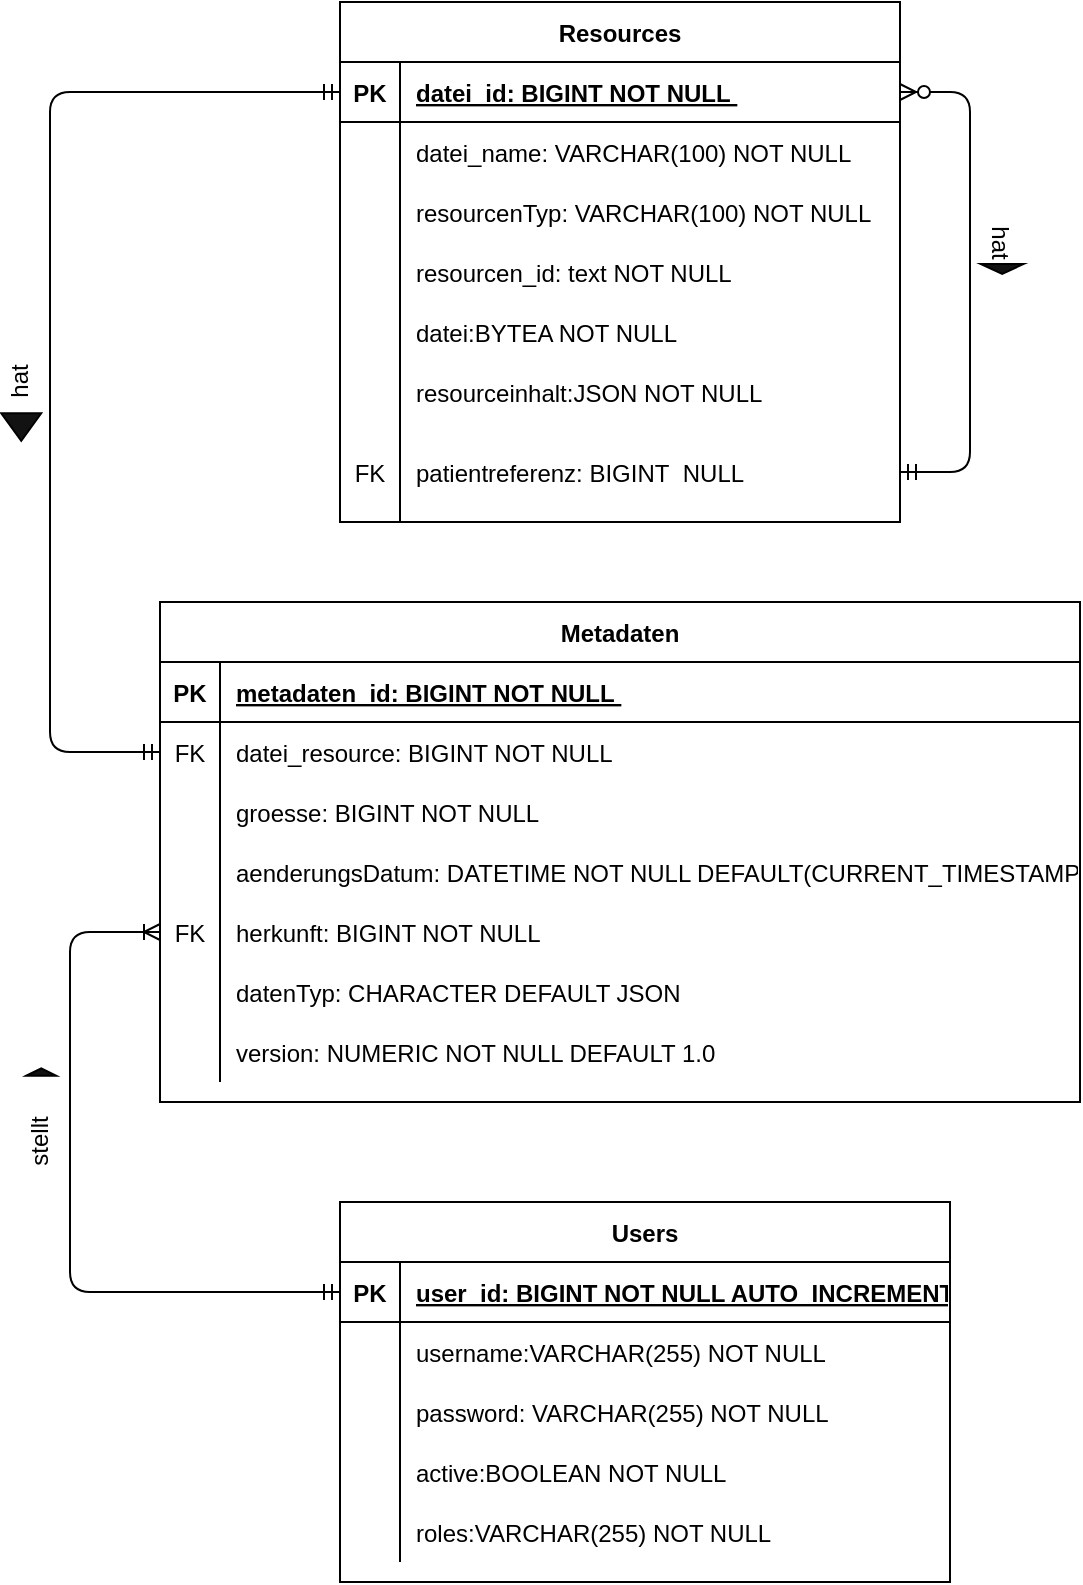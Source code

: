 <mxfile version="14.5.1" type="device"><diagram id="R2lEEEUBdFMjLlhIrx00" name="Page-1"><mxGraphModel dx="1264" dy="592" grid="1" gridSize="10" guides="1" tooltips="1" connect="1" arrows="1" fold="1" page="1" pageScale="1" pageWidth="850" pageHeight="1100" math="0" shadow="0" extFonts="Permanent Marker^https://fonts.googleapis.com/css?family=Permanent+Marker"><root><mxCell id="0"/><mxCell id="1" parent="0"/><mxCell id="C-vyLk0tnHw3VtMMgP7b-2" value="Metadaten" style="shape=table;startSize=30;container=1;collapsible=1;childLayout=tableLayout;fixedRows=1;rowLines=0;fontStyle=1;align=center;resizeLast=1;" parent="1" vertex="1"><mxGeometry x="195" y="320" width="460" height="250" as="geometry"/></mxCell><mxCell id="C-vyLk0tnHw3VtMMgP7b-3" value="" style="shape=partialRectangle;collapsible=0;dropTarget=0;pointerEvents=0;fillColor=none;points=[[0,0.5],[1,0.5]];portConstraint=eastwest;top=0;left=0;right=0;bottom=1;" parent="C-vyLk0tnHw3VtMMgP7b-2" vertex="1"><mxGeometry y="30" width="460" height="30" as="geometry"/></mxCell><mxCell id="C-vyLk0tnHw3VtMMgP7b-4" value="PK" style="shape=partialRectangle;overflow=hidden;connectable=0;fillColor=none;top=0;left=0;bottom=0;right=0;fontStyle=1;" parent="C-vyLk0tnHw3VtMMgP7b-3" vertex="1"><mxGeometry width="30" height="30" as="geometry"/></mxCell><mxCell id="C-vyLk0tnHw3VtMMgP7b-5" value="metadaten_id: BIGINT NOT NULL " style="shape=partialRectangle;overflow=hidden;connectable=0;fillColor=none;top=0;left=0;bottom=0;right=0;align=left;spacingLeft=6;fontStyle=5;" parent="C-vyLk0tnHw3VtMMgP7b-3" vertex="1"><mxGeometry x="30" width="430" height="30" as="geometry"/></mxCell><mxCell id="FxESVNwRimsiAWugi4Pr-39" value="" style="shape=partialRectangle;collapsible=0;dropTarget=0;pointerEvents=0;fillColor=none;points=[[0,0.5],[1,0.5]];portConstraint=eastwest;top=0;left=0;right=0;bottom=0;" parent="C-vyLk0tnHw3VtMMgP7b-2" vertex="1"><mxGeometry y="60" width="460" height="30" as="geometry"/></mxCell><mxCell id="FxESVNwRimsiAWugi4Pr-40" value="FK" style="shape=partialRectangle;overflow=hidden;connectable=0;fillColor=none;top=0;left=0;bottom=0;right=0;" parent="FxESVNwRimsiAWugi4Pr-39" vertex="1"><mxGeometry width="30" height="30" as="geometry"/></mxCell><mxCell id="FxESVNwRimsiAWugi4Pr-41" value="datei_resource: BIGINT NOT NULL" style="shape=partialRectangle;overflow=hidden;connectable=0;fillColor=none;top=0;left=0;bottom=0;right=0;align=left;spacingLeft=6;" parent="FxESVNwRimsiAWugi4Pr-39" vertex="1"><mxGeometry x="30" width="430" height="30" as="geometry"/></mxCell><mxCell id="xTwXmVoeIkWbaJEGf5m3-1" value="" style="shape=partialRectangle;collapsible=0;dropTarget=0;pointerEvents=0;fillColor=none;points=[[0,0.5],[1,0.5]];portConstraint=eastwest;top=0;left=0;right=0;bottom=0;" parent="C-vyLk0tnHw3VtMMgP7b-2" vertex="1"><mxGeometry y="90" width="460" height="30" as="geometry"/></mxCell><mxCell id="xTwXmVoeIkWbaJEGf5m3-2" value="" style="shape=partialRectangle;overflow=hidden;connectable=0;fillColor=none;top=0;left=0;bottom=0;right=0;" parent="xTwXmVoeIkWbaJEGf5m3-1" vertex="1"><mxGeometry width="30" height="30" as="geometry"/></mxCell><mxCell id="xTwXmVoeIkWbaJEGf5m3-3" value="groesse: BIGINT NOT NULL" style="shape=partialRectangle;overflow=hidden;connectable=0;fillColor=none;top=0;left=0;bottom=0;right=0;align=left;spacingLeft=6;" parent="xTwXmVoeIkWbaJEGf5m3-1" vertex="1"><mxGeometry x="30" width="430" height="30" as="geometry"/></mxCell><mxCell id="xTwXmVoeIkWbaJEGf5m3-4" value="" style="shape=partialRectangle;collapsible=0;dropTarget=0;pointerEvents=0;fillColor=none;points=[[0,0.5],[1,0.5]];portConstraint=eastwest;top=0;left=0;right=0;bottom=0;" parent="C-vyLk0tnHw3VtMMgP7b-2" vertex="1"><mxGeometry y="120" width="460" height="30" as="geometry"/></mxCell><mxCell id="xTwXmVoeIkWbaJEGf5m3-5" value="" style="shape=partialRectangle;overflow=hidden;connectable=0;fillColor=none;top=0;left=0;bottom=0;right=0;" parent="xTwXmVoeIkWbaJEGf5m3-4" vertex="1"><mxGeometry width="30" height="30" as="geometry"/></mxCell><mxCell id="xTwXmVoeIkWbaJEGf5m3-6" value="aenderungsDatum: DATETIME NOT NULL DEFAULT(CURRENT_TIMESTAMP)" style="shape=partialRectangle;overflow=hidden;connectable=0;fillColor=none;top=0;left=0;bottom=0;right=0;align=left;spacingLeft=6;" parent="xTwXmVoeIkWbaJEGf5m3-4" vertex="1"><mxGeometry x="30" width="430" height="30" as="geometry"/></mxCell><mxCell id="C-vyLk0tnHw3VtMMgP7b-9" value="" style="shape=partialRectangle;collapsible=0;dropTarget=0;pointerEvents=0;fillColor=none;points=[[0,0.5],[1,0.5]];portConstraint=eastwest;top=0;left=0;right=0;bottom=0;" parent="C-vyLk0tnHw3VtMMgP7b-2" vertex="1"><mxGeometry y="150" width="460" height="30" as="geometry"/></mxCell><mxCell id="C-vyLk0tnHw3VtMMgP7b-10" value="FK" style="shape=partialRectangle;overflow=hidden;connectable=0;fillColor=none;top=0;left=0;bottom=0;right=0;" parent="C-vyLk0tnHw3VtMMgP7b-9" vertex="1"><mxGeometry width="30" height="30" as="geometry"/></mxCell><mxCell id="C-vyLk0tnHw3VtMMgP7b-11" value="herkunft: BIGINT NOT NULL" style="shape=partialRectangle;overflow=hidden;connectable=0;fillColor=none;top=0;left=0;bottom=0;right=0;align=left;spacingLeft=6;" parent="C-vyLk0tnHw3VtMMgP7b-9" vertex="1"><mxGeometry x="30" width="430" height="30" as="geometry"/></mxCell><mxCell id="xTwXmVoeIkWbaJEGf5m3-10" value="" style="shape=partialRectangle;collapsible=0;dropTarget=0;pointerEvents=0;fillColor=none;points=[[0,0.5],[1,0.5]];portConstraint=eastwest;top=0;left=0;right=0;bottom=0;" parent="C-vyLk0tnHw3VtMMgP7b-2" vertex="1"><mxGeometry y="180" width="460" height="30" as="geometry"/></mxCell><mxCell id="xTwXmVoeIkWbaJEGf5m3-11" value="" style="shape=partialRectangle;overflow=hidden;connectable=0;fillColor=none;top=0;left=0;bottom=0;right=0;" parent="xTwXmVoeIkWbaJEGf5m3-10" vertex="1"><mxGeometry width="30" height="30" as="geometry"/></mxCell><mxCell id="xTwXmVoeIkWbaJEGf5m3-12" value="datenTyp: CHARACTER DEFAULT JSON" style="shape=partialRectangle;overflow=hidden;connectable=0;fillColor=none;top=0;left=0;bottom=0;right=0;align=left;spacingLeft=6;" parent="xTwXmVoeIkWbaJEGf5m3-10" vertex="1"><mxGeometry x="30" width="430" height="30" as="geometry"/></mxCell><mxCell id="FxESVNwRimsiAWugi4Pr-88" value="" style="shape=partialRectangle;collapsible=0;dropTarget=0;pointerEvents=0;fillColor=none;points=[[0,0.5],[1,0.5]];portConstraint=eastwest;top=0;left=0;right=0;bottom=0;" parent="C-vyLk0tnHw3VtMMgP7b-2" vertex="1"><mxGeometry y="210" width="460" height="30" as="geometry"/></mxCell><mxCell id="FxESVNwRimsiAWugi4Pr-89" value="" style="shape=partialRectangle;overflow=hidden;connectable=0;fillColor=none;top=0;left=0;bottom=0;right=0;" parent="FxESVNwRimsiAWugi4Pr-88" vertex="1"><mxGeometry width="30" height="30" as="geometry"/></mxCell><mxCell id="FxESVNwRimsiAWugi4Pr-90" value="version: NUMERIC NOT NULL DEFAULT 1.0" style="shape=partialRectangle;overflow=hidden;connectable=0;fillColor=none;top=0;left=0;bottom=0;right=0;align=left;spacingLeft=6;" parent="FxESVNwRimsiAWugi4Pr-88" vertex="1"><mxGeometry x="30" width="430" height="30" as="geometry"/></mxCell><mxCell id="C-vyLk0tnHw3VtMMgP7b-13" value="Users" style="shape=table;startSize=30;container=1;collapsible=1;childLayout=tableLayout;fixedRows=1;rowLines=0;fontStyle=1;align=center;resizeLast=1;" parent="1" vertex="1"><mxGeometry x="285" y="620" width="305" height="190" as="geometry"/></mxCell><mxCell id="C-vyLk0tnHw3VtMMgP7b-14" value="" style="shape=partialRectangle;collapsible=0;dropTarget=0;pointerEvents=0;fillColor=none;points=[[0,0.5],[1,0.5]];portConstraint=eastwest;top=0;left=0;right=0;bottom=1;" parent="C-vyLk0tnHw3VtMMgP7b-13" vertex="1"><mxGeometry y="30" width="305" height="30" as="geometry"/></mxCell><mxCell id="C-vyLk0tnHw3VtMMgP7b-15" value="PK" style="shape=partialRectangle;overflow=hidden;connectable=0;fillColor=none;top=0;left=0;bottom=0;right=0;fontStyle=1;" parent="C-vyLk0tnHw3VtMMgP7b-14" vertex="1"><mxGeometry width="30" height="30" as="geometry"/></mxCell><mxCell id="C-vyLk0tnHw3VtMMgP7b-16" value="user_id: BIGINT NOT NULL AUTO_INCREMENT" style="shape=partialRectangle;overflow=hidden;connectable=0;fillColor=none;top=0;left=0;bottom=0;right=0;align=left;spacingLeft=6;fontStyle=5;" parent="C-vyLk0tnHw3VtMMgP7b-14" vertex="1"><mxGeometry x="30" width="275" height="30" as="geometry"/></mxCell><mxCell id="_Z8lZIPltdJo4j8wl4bn-15" value="" style="shape=partialRectangle;collapsible=0;dropTarget=0;pointerEvents=0;fillColor=none;points=[[0,0.5],[1,0.5]];portConstraint=eastwest;top=0;left=0;right=0;bottom=0;" parent="C-vyLk0tnHw3VtMMgP7b-13" vertex="1"><mxGeometry y="60" width="305" height="30" as="geometry"/></mxCell><mxCell id="_Z8lZIPltdJo4j8wl4bn-16" value="" style="shape=partialRectangle;overflow=hidden;connectable=0;fillColor=none;top=0;left=0;bottom=0;right=0;" parent="_Z8lZIPltdJo4j8wl4bn-15" vertex="1"><mxGeometry width="30" height="30" as="geometry"/></mxCell><mxCell id="_Z8lZIPltdJo4j8wl4bn-17" value="username:VARCHAR(255) NOT NULL" style="shape=partialRectangle;overflow=hidden;connectable=0;fillColor=none;top=0;left=0;bottom=0;right=0;align=left;spacingLeft=6;" parent="_Z8lZIPltdJo4j8wl4bn-15" vertex="1"><mxGeometry x="30" width="275" height="30" as="geometry"/></mxCell><mxCell id="C-vyLk0tnHw3VtMMgP7b-20" value="" style="shape=partialRectangle;collapsible=0;dropTarget=0;pointerEvents=0;fillColor=none;points=[[0,0.5],[1,0.5]];portConstraint=eastwest;top=0;left=0;right=0;bottom=0;" parent="C-vyLk0tnHw3VtMMgP7b-13" vertex="1"><mxGeometry y="90" width="305" height="30" as="geometry"/></mxCell><mxCell id="C-vyLk0tnHw3VtMMgP7b-21" value="" style="shape=partialRectangle;overflow=hidden;connectable=0;fillColor=none;top=0;left=0;bottom=0;right=0;" parent="C-vyLk0tnHw3VtMMgP7b-20" vertex="1"><mxGeometry width="30" height="30" as="geometry"/></mxCell><mxCell id="C-vyLk0tnHw3VtMMgP7b-22" value="password: VARCHAR(255) NOT NULL" style="shape=partialRectangle;overflow=hidden;connectable=0;fillColor=none;top=0;left=0;bottom=0;right=0;align=left;spacingLeft=6;" parent="C-vyLk0tnHw3VtMMgP7b-20" vertex="1"><mxGeometry x="30" width="275" height="30" as="geometry"/></mxCell><mxCell id="C-vyLk0tnHw3VtMMgP7b-17" value="" style="shape=partialRectangle;collapsible=0;dropTarget=0;pointerEvents=0;fillColor=none;points=[[0,0.5],[1,0.5]];portConstraint=eastwest;top=0;left=0;right=0;bottom=0;" parent="C-vyLk0tnHw3VtMMgP7b-13" vertex="1"><mxGeometry y="120" width="305" height="30" as="geometry"/></mxCell><mxCell id="C-vyLk0tnHw3VtMMgP7b-18" value="" style="shape=partialRectangle;overflow=hidden;connectable=0;fillColor=none;top=0;left=0;bottom=0;right=0;" parent="C-vyLk0tnHw3VtMMgP7b-17" vertex="1"><mxGeometry width="30" height="30" as="geometry"/></mxCell><mxCell id="C-vyLk0tnHw3VtMMgP7b-19" value="active:BOOLEAN NOT NULL" style="shape=partialRectangle;overflow=hidden;connectable=0;fillColor=none;top=0;left=0;bottom=0;right=0;align=left;spacingLeft=6;" parent="C-vyLk0tnHw3VtMMgP7b-17" vertex="1"><mxGeometry x="30" width="275" height="30" as="geometry"/></mxCell><mxCell id="NDEPuhDPtueRow2Zw4FX-5" value="" style="shape=partialRectangle;collapsible=0;dropTarget=0;pointerEvents=0;fillColor=none;points=[[0,0.5],[1,0.5]];portConstraint=eastwest;top=0;left=0;right=0;bottom=0;" parent="C-vyLk0tnHw3VtMMgP7b-13" vertex="1"><mxGeometry y="150" width="305" height="30" as="geometry"/></mxCell><mxCell id="NDEPuhDPtueRow2Zw4FX-6" value="" style="shape=partialRectangle;overflow=hidden;connectable=0;fillColor=none;top=0;left=0;bottom=0;right=0;" parent="NDEPuhDPtueRow2Zw4FX-5" vertex="1"><mxGeometry width="30" height="30" as="geometry"/></mxCell><mxCell id="NDEPuhDPtueRow2Zw4FX-7" value="roles:VARCHAR(255) NOT NULL" style="shape=partialRectangle;overflow=hidden;connectable=0;fillColor=none;top=0;left=0;bottom=0;right=0;align=left;spacingLeft=6;" parent="NDEPuhDPtueRow2Zw4FX-5" vertex="1"><mxGeometry x="30" width="275" height="30" as="geometry"/></mxCell><mxCell id="C-vyLk0tnHw3VtMMgP7b-23" value="Resources" style="shape=table;startSize=30;container=1;collapsible=1;childLayout=tableLayout;fixedRows=1;rowLines=0;fontStyle=1;align=center;resizeLast=1;" parent="1" vertex="1"><mxGeometry x="285" y="20" width="280" height="260" as="geometry"/></mxCell><mxCell id="C-vyLk0tnHw3VtMMgP7b-24" value="" style="shape=partialRectangle;collapsible=0;dropTarget=0;pointerEvents=0;fillColor=none;points=[[0,0.5],[1,0.5]];portConstraint=eastwest;top=0;left=0;right=0;bottom=1;" parent="C-vyLk0tnHw3VtMMgP7b-23" vertex="1"><mxGeometry y="30" width="280" height="30" as="geometry"/></mxCell><mxCell id="C-vyLk0tnHw3VtMMgP7b-25" value="PK" style="shape=partialRectangle;overflow=hidden;connectable=0;fillColor=none;top=0;left=0;bottom=0;right=0;fontStyle=1;" parent="C-vyLk0tnHw3VtMMgP7b-24" vertex="1"><mxGeometry width="30" height="30" as="geometry"/></mxCell><mxCell id="C-vyLk0tnHw3VtMMgP7b-26" value="datei_id: BIGINT NOT NULL " style="shape=partialRectangle;overflow=hidden;connectable=0;fillColor=none;top=0;left=0;bottom=0;right=0;align=left;spacingLeft=6;fontStyle=5;" parent="C-vyLk0tnHw3VtMMgP7b-24" vertex="1"><mxGeometry x="30" width="250" height="30" as="geometry"/></mxCell><mxCell id="xTwXmVoeIkWbaJEGf5m3-13" value="" style="shape=partialRectangle;collapsible=0;dropTarget=0;pointerEvents=0;fillColor=none;points=[[0,0.5],[1,0.5]];portConstraint=eastwest;top=0;left=0;right=0;bottom=0;" parent="C-vyLk0tnHw3VtMMgP7b-23" vertex="1"><mxGeometry y="60" width="280" height="30" as="geometry"/></mxCell><mxCell id="xTwXmVoeIkWbaJEGf5m3-14" value="" style="shape=partialRectangle;overflow=hidden;connectable=0;fillColor=none;top=0;left=0;bottom=0;right=0;" parent="xTwXmVoeIkWbaJEGf5m3-13" vertex="1"><mxGeometry width="30" height="30" as="geometry"/></mxCell><mxCell id="xTwXmVoeIkWbaJEGf5m3-15" value="datei_name: VARCHAR(100) NOT NULL" style="shape=partialRectangle;overflow=hidden;connectable=0;fillColor=none;top=0;left=0;bottom=0;right=0;align=left;spacingLeft=6;" parent="xTwXmVoeIkWbaJEGf5m3-13" vertex="1"><mxGeometry x="30" width="250" height="30" as="geometry"/></mxCell><mxCell id="xTwXmVoeIkWbaJEGf5m3-16" value="" style="shape=partialRectangle;collapsible=0;dropTarget=0;pointerEvents=0;fillColor=none;points=[[0,0.5],[1,0.5]];portConstraint=eastwest;top=0;left=0;right=0;bottom=0;" parent="C-vyLk0tnHw3VtMMgP7b-23" vertex="1"><mxGeometry y="90" width="280" height="30" as="geometry"/></mxCell><mxCell id="xTwXmVoeIkWbaJEGf5m3-17" value="" style="shape=partialRectangle;overflow=hidden;connectable=0;fillColor=none;top=0;left=0;bottom=0;right=0;" parent="xTwXmVoeIkWbaJEGf5m3-16" vertex="1"><mxGeometry width="30" height="30" as="geometry"/></mxCell><mxCell id="xTwXmVoeIkWbaJEGf5m3-18" value="resourcenTyp: VARCHAR(100) NOT NULL" style="shape=partialRectangle;overflow=hidden;connectable=0;fillColor=none;top=0;left=0;bottom=0;right=0;align=left;spacingLeft=6;" parent="xTwXmVoeIkWbaJEGf5m3-16" vertex="1"><mxGeometry x="30" width="250" height="30" as="geometry"/></mxCell><mxCell id="xTwXmVoeIkWbaJEGf5m3-19" value="" style="shape=partialRectangle;collapsible=0;dropTarget=0;pointerEvents=0;fillColor=none;points=[[0,0.5],[1,0.5]];portConstraint=eastwest;top=0;left=0;right=0;bottom=0;" parent="C-vyLk0tnHw3VtMMgP7b-23" vertex="1"><mxGeometry y="120" width="280" height="30" as="geometry"/></mxCell><mxCell id="xTwXmVoeIkWbaJEGf5m3-20" value="" style="shape=partialRectangle;overflow=hidden;connectable=0;fillColor=none;top=0;left=0;bottom=0;right=0;" parent="xTwXmVoeIkWbaJEGf5m3-19" vertex="1"><mxGeometry width="30" height="30" as="geometry"/></mxCell><mxCell id="xTwXmVoeIkWbaJEGf5m3-21" value="resourcen_id: text NOT NULL" style="shape=partialRectangle;overflow=hidden;connectable=0;fillColor=none;top=0;left=0;bottom=0;right=0;align=left;spacingLeft=6;" parent="xTwXmVoeIkWbaJEGf5m3-19" vertex="1"><mxGeometry x="30" width="250" height="30" as="geometry"/></mxCell><mxCell id="FxESVNwRimsiAWugi4Pr-53" value="" style="shape=partialRectangle;collapsible=0;dropTarget=0;pointerEvents=0;fillColor=none;top=0;left=0;bottom=0;right=0;points=[[0,0.5],[1,0.5]];portConstraint=eastwest;" parent="C-vyLk0tnHw3VtMMgP7b-23" vertex="1"><mxGeometry y="150" width="280" height="30" as="geometry"/></mxCell><mxCell id="FxESVNwRimsiAWugi4Pr-54" value="" style="shape=partialRectangle;connectable=0;fillColor=none;top=0;left=0;bottom=0;right=0;editable=1;overflow=hidden;" parent="FxESVNwRimsiAWugi4Pr-53" vertex="1"><mxGeometry width="30" height="30" as="geometry"/></mxCell><mxCell id="FxESVNwRimsiAWugi4Pr-55" value="datei:BYTEA NOT NULL" style="shape=partialRectangle;connectable=0;fillColor=none;top=0;left=0;bottom=0;right=0;align=left;spacingLeft=6;overflow=hidden;" parent="FxESVNwRimsiAWugi4Pr-53" vertex="1"><mxGeometry x="30" width="250" height="30" as="geometry"/></mxCell><mxCell id="NDEPuhDPtueRow2Zw4FX-2" value="" style="shape=partialRectangle;collapsible=0;dropTarget=0;pointerEvents=0;fillColor=none;top=0;left=0;bottom=0;right=0;points=[[0,0.5],[1,0.5]];portConstraint=eastwest;" parent="C-vyLk0tnHw3VtMMgP7b-23" vertex="1"><mxGeometry y="180" width="280" height="30" as="geometry"/></mxCell><mxCell id="NDEPuhDPtueRow2Zw4FX-3" value="" style="shape=partialRectangle;connectable=0;fillColor=none;top=0;left=0;bottom=0;right=0;editable=1;overflow=hidden;" parent="NDEPuhDPtueRow2Zw4FX-2" vertex="1"><mxGeometry width="30" height="30" as="geometry"/></mxCell><mxCell id="NDEPuhDPtueRow2Zw4FX-4" value="resourceinhalt:JSON NOT NULL" style="shape=partialRectangle;connectable=0;fillColor=none;top=0;left=0;bottom=0;right=0;align=left;spacingLeft=6;overflow=hidden;" parent="NDEPuhDPtueRow2Zw4FX-2" vertex="1"><mxGeometry x="30" width="250" height="30" as="geometry"/></mxCell><mxCell id="_Z8lZIPltdJo4j8wl4bn-1" value="" style="shape=partialRectangle;collapsible=0;dropTarget=0;pointerEvents=0;fillColor=none;points=[[0,0.5],[1,0.5]];portConstraint=eastwest;top=0;left=0;right=0;bottom=0;" parent="C-vyLk0tnHw3VtMMgP7b-23" vertex="1"><mxGeometry y="210" width="280" height="50" as="geometry"/></mxCell><mxCell id="_Z8lZIPltdJo4j8wl4bn-2" value="FK" style="shape=partialRectangle;overflow=hidden;connectable=0;fillColor=none;top=0;left=0;bottom=0;right=0;" parent="_Z8lZIPltdJo4j8wl4bn-1" vertex="1"><mxGeometry width="30" height="50" as="geometry"/></mxCell><mxCell id="_Z8lZIPltdJo4j8wl4bn-3" value="patientreferenz: BIGINT  NULL" style="shape=partialRectangle;overflow=hidden;connectable=0;fillColor=none;top=0;left=0;bottom=0;right=0;align=left;spacingLeft=6;" parent="_Z8lZIPltdJo4j8wl4bn-1" vertex="1"><mxGeometry x="30" width="250" height="50" as="geometry"/></mxCell><mxCell id="_Z8lZIPltdJo4j8wl4bn-24" value="" style="edgeStyle=elbowEdgeStyle;fontSize=12;html=1;endArrow=ERzeroToMany;startArrow=ERmandOne;exitX=1;exitY=0.5;exitDx=0;exitDy=0;entryX=1;entryY=0.5;entryDx=0;entryDy=0;" parent="C-vyLk0tnHw3VtMMgP7b-23" source="_Z8lZIPltdJo4j8wl4bn-1" target="C-vyLk0tnHw3VtMMgP7b-24" edge="1"><mxGeometry width="100" height="100" relative="1" as="geometry"><mxPoint x="355" y="190" as="sourcePoint"/><mxPoint x="415" y="190" as="targetPoint"/><Array as="points"><mxPoint x="315" y="120"/><mxPoint x="335" y="160"/><mxPoint x="315" y="120"/></Array></mxGeometry></mxCell><mxCell id="xTwXmVoeIkWbaJEGf5m3-34" value="" style="edgeStyle=orthogonalEdgeStyle;fontSize=12;html=1;endArrow=ERmandOne;startArrow=ERmandOne;exitX=0;exitY=0.5;exitDx=0;exitDy=0;entryX=0;entryY=0.5;entryDx=0;entryDy=0;" parent="1" source="C-vyLk0tnHw3VtMMgP7b-24" target="FxESVNwRimsiAWugi4Pr-39" edge="1"><mxGeometry width="100" height="100" relative="1" as="geometry"><mxPoint x="285" y="185" as="sourcePoint"/><mxPoint x="190" y="395" as="targetPoint"/><Array as="points"><mxPoint x="140" y="65"/><mxPoint x="140" y="395"/></Array></mxGeometry></mxCell><mxCell id="xTwXmVoeIkWbaJEGf5m3-38" value="hat" style="text;html=1;align=center;verticalAlign=middle;resizable=0;points=[];autosize=1;rotation=-90;" parent="1" vertex="1"><mxGeometry x="110" y="200" width="30" height="20" as="geometry"/></mxCell><mxCell id="xTwXmVoeIkWbaJEGf5m3-39" value="stellt" style="text;html=1;align=center;verticalAlign=middle;resizable=0;points=[];autosize=1;rotation=-90;" parent="1" vertex="1"><mxGeometry x="115" y="580" width="40" height="20" as="geometry"/></mxCell><mxCell id="xTwXmVoeIkWbaJEGf5m3-75" value="" style="triangle;whiteSpace=wrap;html=1;rotation=90;fillColor=#121212;" parent="1" vertex="1"><mxGeometry x="118.75" y="222.5" width="13.75" height="20" as="geometry"/></mxCell><mxCell id="FxESVNwRimsiAWugi4Pr-61" value="hat" style="text;html=1;align=center;verticalAlign=middle;resizable=0;points=[];autosize=1;rotation=90;" parent="1" vertex="1"><mxGeometry x="600" y="130" width="30" height="20" as="geometry"/></mxCell><mxCell id="FxESVNwRimsiAWugi4Pr-62" value="" style="triangle;whiteSpace=wrap;html=1;rotation=-90;fillColor=#121212;" parent="1" vertex="1"><mxGeometry x="133.75" y="547.5" width="3.75" height="15" as="geometry"/></mxCell><mxCell id="FxESVNwRimsiAWugi4Pr-70" value="" style="triangle;whiteSpace=wrap;html=1;rotation=-90;fillColor=#121212;direction=west;" parent="1" vertex="1"><mxGeometry x="613.6" y="142.68" width="5.01" height="21.55" as="geometry"/></mxCell><mxCell id="_Z8lZIPltdJo4j8wl4bn-4" value="" style="fontSize=12;html=1;endArrow=ERoneToMany;startArrow=ERmandOne;edgeStyle=elbowEdgeStyle;entryX=0;entryY=0.5;entryDx=0;entryDy=0;exitX=0;exitY=0.5;exitDx=0;exitDy=0;" parent="1" source="C-vyLk0tnHw3VtMMgP7b-14" target="C-vyLk0tnHw3VtMMgP7b-9" edge="1"><mxGeometry width="100" height="100" relative="1" as="geometry"><mxPoint x="130" y="690" as="sourcePoint"/><mxPoint x="150" y="420" as="targetPoint"/><Array as="points"><mxPoint x="150" y="540"/></Array></mxGeometry></mxCell></root></mxGraphModel></diagram></mxfile>